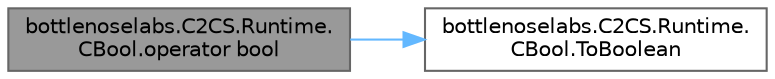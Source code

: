 digraph "bottlenoselabs.C2CS.Runtime.CBool.operator bool"
{
 // LATEX_PDF_SIZE
  bgcolor="transparent";
  edge [fontname=Helvetica,fontsize=10,labelfontname=Helvetica,labelfontsize=10];
  node [fontname=Helvetica,fontsize=10,shape=box,height=0.2,width=0.4];
  rankdir="LR";
  Node1 [id="Node000001",label="bottlenoselabs.C2CS.Runtime.\lCBool.operator bool",height=0.2,width=0.4,color="gray40", fillcolor="grey60", style="filled", fontcolor="black",tooltip="Converts the specified CBool to a bool."];
  Node1 -> Node2 [id="edge1_Node000001_Node000002",color="steelblue1",style="solid",tooltip=" "];
  Node2 [id="Node000002",label="bottlenoselabs.C2CS.Runtime.\lCBool.ToBoolean",height=0.2,width=0.4,color="grey40", fillcolor="white", style="filled",URL="$structbottlenoselabs_1_1_c2_c_s_1_1_runtime_1_1_c_bool.html#a2d7d7a7a67a3806bef4b87709f9d38a6",tooltip="Converts the specified CBool to a bool."];
}
